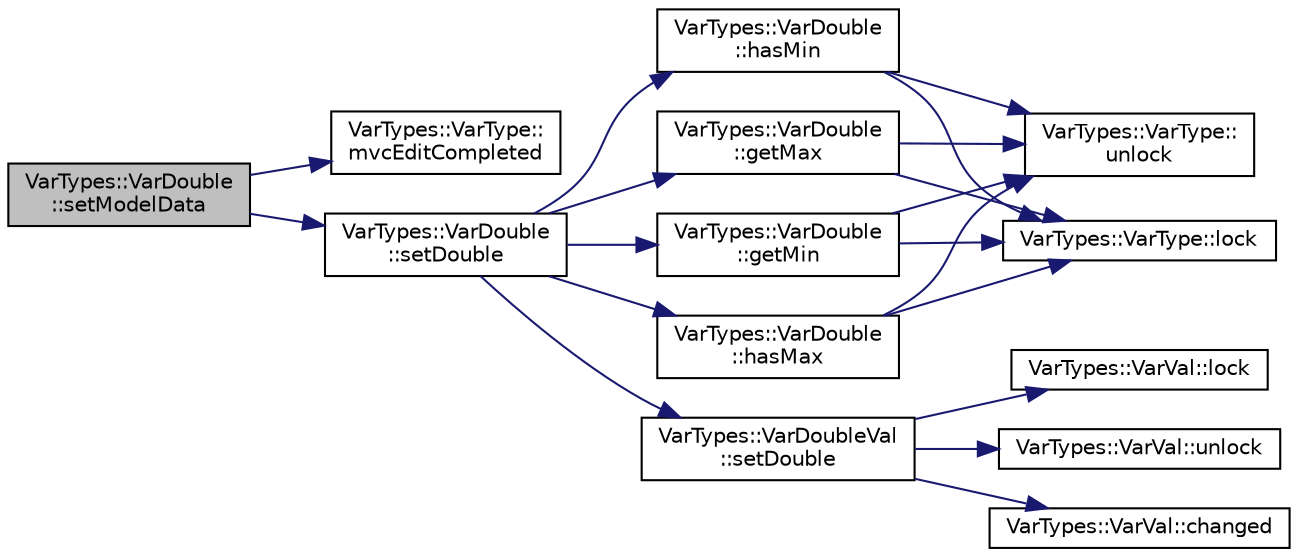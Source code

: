 digraph "VarTypes::VarDouble::setModelData"
{
 // INTERACTIVE_SVG=YES
  edge [fontname="Helvetica",fontsize="10",labelfontname="Helvetica",labelfontsize="10"];
  node [fontname="Helvetica",fontsize="10",shape=record];
  rankdir="LR";
  Node1 [label="VarTypes::VarDouble\l::setModelData",height=0.2,width=0.4,color="black", fillcolor="grey75", style="filled", fontcolor="black"];
  Node1 -> Node2 [color="midnightblue",fontsize="10",style="solid",fontname="Helvetica"];
  Node2 [label="VarTypes::VarType::\lmvcEditCompleted",height=0.2,width=0.4,color="black", fillcolor="white", style="filled",URL="$d4/d59/class_var_types_1_1_var_type.html#a11d56ca12e1dbd9994f9c5cc5b163eac",tooltip="A slot to receive signals from a model-view system that editing of this item was just completed..."];
  Node1 -> Node3 [color="midnightblue",fontsize="10",style="solid",fontname="Helvetica"];
  Node3 [label="VarTypes::VarDouble\l::setDouble",height=0.2,width=0.4,color="black", fillcolor="white", style="filled",URL="$d6/de9/class_var_types_1_1_var_double.html#a7ab84dad58686acfe6a22332f8475960",tooltip="set the value of this node to val. "];
  Node3 -> Node4 [color="midnightblue",fontsize="10",style="solid",fontname="Helvetica"];
  Node4 [label="VarTypes::VarDouble\l::getMax",height=0.2,width=0.4,color="black", fillcolor="white", style="filled",URL="$d6/de9/class_var_types_1_1_var_double.html#a0cf97291597f44d3f33fd558a7478963"];
  Node4 -> Node5 [color="midnightblue",fontsize="10",style="solid",fontname="Helvetica"];
  Node5 [label="VarTypes::VarType::lock",height=0.2,width=0.4,color="black", fillcolor="white", style="filled",URL="$d4/d59/class_var_types_1_1_var_type.html#ae3cc30264a849e50988b92ed305d80d2"];
  Node4 -> Node6 [color="midnightblue",fontsize="10",style="solid",fontname="Helvetica"];
  Node6 [label="VarTypes::VarType::\lunlock",height=0.2,width=0.4,color="black", fillcolor="white", style="filled",URL="$d4/d59/class_var_types_1_1_var_type.html#aa879148410da333f6b9bf5c5e58fbad8"];
  Node3 -> Node7 [color="midnightblue",fontsize="10",style="solid",fontname="Helvetica"];
  Node7 [label="VarTypes::VarDouble\l::getMin",height=0.2,width=0.4,color="black", fillcolor="white", style="filled",URL="$d6/de9/class_var_types_1_1_var_double.html#a9a336c995e8d200a921fefc18e145a54"];
  Node7 -> Node5 [color="midnightblue",fontsize="10",style="solid",fontname="Helvetica"];
  Node7 -> Node6 [color="midnightblue",fontsize="10",style="solid",fontname="Helvetica"];
  Node3 -> Node8 [color="midnightblue",fontsize="10",style="solid",fontname="Helvetica"];
  Node8 [label="VarTypes::VarDouble\l::hasMax",height=0.2,width=0.4,color="black", fillcolor="white", style="filled",URL="$d6/de9/class_var_types_1_1_var_double.html#ae4148298b74f9a499df580c1e4e27cfb"];
  Node8 -> Node5 [color="midnightblue",fontsize="10",style="solid",fontname="Helvetica"];
  Node8 -> Node6 [color="midnightblue",fontsize="10",style="solid",fontname="Helvetica"];
  Node3 -> Node9 [color="midnightblue",fontsize="10",style="solid",fontname="Helvetica"];
  Node9 [label="VarTypes::VarDouble\l::hasMin",height=0.2,width=0.4,color="black", fillcolor="white", style="filled",URL="$d6/de9/class_var_types_1_1_var_double.html#a041a8b756c4096a62abdb1f88c5a5163"];
  Node9 -> Node5 [color="midnightblue",fontsize="10",style="solid",fontname="Helvetica"];
  Node9 -> Node6 [color="midnightblue",fontsize="10",style="solid",fontname="Helvetica"];
  Node3 -> Node10 [color="midnightblue",fontsize="10",style="solid",fontname="Helvetica"];
  Node10 [label="VarTypes::VarDoubleVal\l::setDouble",height=0.2,width=0.4,color="black", fillcolor="white", style="filled",URL="$db/d0f/class_var_types_1_1_var_double_val.html#a41f7c4dcd1e9da7c77dedab26352b3c5",tooltip="set the value of this node to val. "];
  Node10 -> Node11 [color="midnightblue",fontsize="10",style="solid",fontname="Helvetica"];
  Node11 [label="VarTypes::VarVal::lock",height=0.2,width=0.4,color="black", fillcolor="white", style="filled",URL="$d6/de8/class_var_types_1_1_var_val.html#a687df377b593f5ab5ac0b26d22728d4a"];
  Node10 -> Node12 [color="midnightblue",fontsize="10",style="solid",fontname="Helvetica"];
  Node12 [label="VarTypes::VarVal::unlock",height=0.2,width=0.4,color="black", fillcolor="white", style="filled",URL="$d6/de8/class_var_types_1_1_var_val.html#a6f1d886beb58366ce6c157b224ff26f8"];
  Node10 -> Node13 [color="midnightblue",fontsize="10",style="solid",fontname="Helvetica"];
  Node13 [label="VarTypes::VarVal::changed",height=0.2,width=0.4,color="black", fillcolor="white", style="filled",URL="$d6/de8/class_var_types_1_1_var_val.html#a61bef38fdec1646a499e44ed09fe3589"];
}
